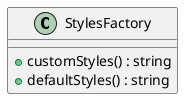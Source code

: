 @startuml
class StylesFactory {
    + customStyles() : string
    + defaultStyles() : string
}
@enduml
